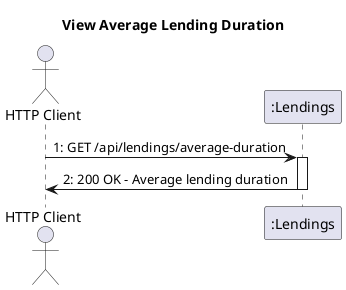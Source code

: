 @startuml
title View Average Lending Duration
actor "HTTP Client" as client
participant ":Lendings" as Lendings

client -> Lendings: 1: GET /api/lendings/average-duration
activate Lendings
Lendings -> client: 2: 200 OK - Average lending duration
deactivate Lendings
@enduml
